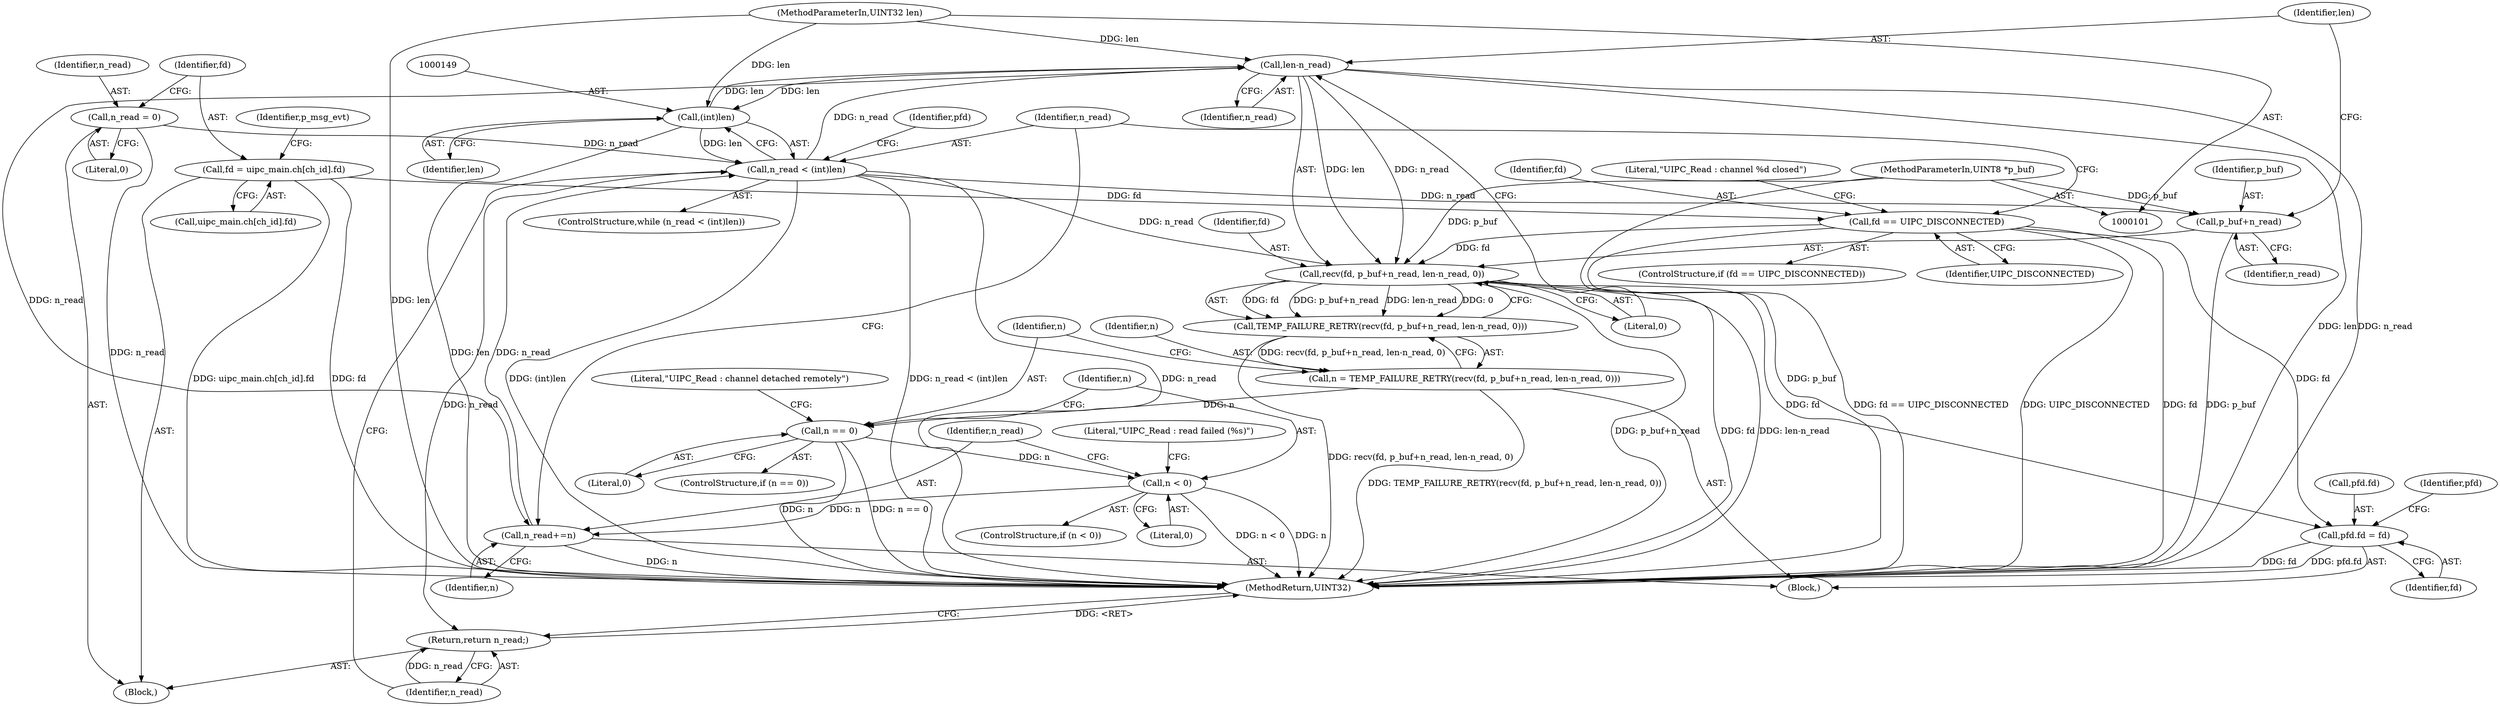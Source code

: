 digraph "0_Android_472271b153c5dc53c28beac55480a8d8434b2d5c_70@API" {
"1000215" [label="(Call,len-n_read)"];
"1000148" [label="(Call,(int)len)"];
"1000215" [label="(Call,len-n_read)"];
"1000105" [label="(MethodParameterIn,UINT32 len)"];
"1000146" [label="(Call,n_read < (int)len)"];
"1000109" [label="(Call,n_read = 0)"];
"1000243" [label="(Call,n_read+=n)"];
"1000233" [label="(Call,n < 0)"];
"1000220" [label="(Call,n == 0)"];
"1000207" [label="(Call,n = TEMP_FAILURE_RETRY(recv(fd, p_buf+n_read, len-n_read, 0)))"];
"1000209" [label="(Call,TEMP_FAILURE_RETRY(recv(fd, p_buf+n_read, len-n_read, 0)))"];
"1000210" [label="(Call,recv(fd, p_buf+n_read, len-n_read, 0))"];
"1000136" [label="(Call,fd == UIPC_DISCONNECTED)"];
"1000113" [label="(Call,fd = uipc_main.ch[ch_id].fd)"];
"1000104" [label="(MethodParameterIn,UINT8 *p_buf)"];
"1000152" [label="(Call,pfd.fd = fd)"];
"1000212" [label="(Call,p_buf+n_read)"];
"1000246" [label="(Return,return n_read;)"];
"1000153" [label="(Call,pfd.fd)"];
"1000238" [label="(Literal,\"UIPC_Read : read failed (%s)\")"];
"1000210" [label="(Call,recv(fd, p_buf+n_read, len-n_read, 0))"];
"1000146" [label="(Call,n_read < (int)len)"];
"1000148" [label="(Call,(int)len)"];
"1000233" [label="(Call,n < 0)"];
"1000159" [label="(Identifier,pfd)"];
"1000248" [label="(MethodReturn,UINT32)"];
"1000152" [label="(Call,pfd.fd = fd)"];
"1000244" [label="(Identifier,n_read)"];
"1000208" [label="(Identifier,n)"];
"1000216" [label="(Identifier,len)"];
"1000124" [label="(Identifier,p_msg_evt)"];
"1000114" [label="(Identifier,fd)"];
"1000209" [label="(Call,TEMP_FAILURE_RETRY(recv(fd, p_buf+n_read, len-n_read, 0)))"];
"1000104" [label="(MethodParameterIn,UINT8 *p_buf)"];
"1000232" [label="(ControlStructure,if (n < 0))"];
"1000212" [label="(Call,p_buf+n_read)"];
"1000145" [label="(ControlStructure,while (n_read < (int)len))"];
"1000222" [label="(Literal,0)"];
"1000111" [label="(Literal,0)"];
"1000225" [label="(Literal,\"UIPC_Read : channel detached remotely\")"];
"1000214" [label="(Identifier,n_read)"];
"1000218" [label="(Literal,0)"];
"1000215" [label="(Call,len-n_read)"];
"1000151" [label="(Block,)"];
"1000234" [label="(Identifier,n)"];
"1000156" [label="(Identifier,fd)"];
"1000135" [label="(ControlStructure,if (fd == UIPC_DISCONNECTED))"];
"1000136" [label="(Call,fd == UIPC_DISCONNECTED)"];
"1000150" [label="(Identifier,len)"];
"1000243" [label="(Call,n_read+=n)"];
"1000137" [label="(Identifier,fd)"];
"1000217" [label="(Identifier,n_read)"];
"1000247" [label="(Identifier,n_read)"];
"1000105" [label="(MethodParameterIn,UINT32 len)"];
"1000106" [label="(Block,)"];
"1000235" [label="(Literal,0)"];
"1000220" [label="(Call,n == 0)"];
"1000219" [label="(ControlStructure,if (n == 0))"];
"1000211" [label="(Identifier,fd)"];
"1000221" [label="(Identifier,n)"];
"1000141" [label="(Literal,\"UIPC_Read : channel %d closed\")"];
"1000245" [label="(Identifier,n)"];
"1000154" [label="(Identifier,pfd)"];
"1000246" [label="(Return,return n_read;)"];
"1000213" [label="(Identifier,p_buf)"];
"1000109" [label="(Call,n_read = 0)"];
"1000138" [label="(Identifier,UIPC_DISCONNECTED)"];
"1000147" [label="(Identifier,n_read)"];
"1000110" [label="(Identifier,n_read)"];
"1000115" [label="(Call,uipc_main.ch[ch_id].fd)"];
"1000113" [label="(Call,fd = uipc_main.ch[ch_id].fd)"];
"1000207" [label="(Call,n = TEMP_FAILURE_RETRY(recv(fd, p_buf+n_read, len-n_read, 0)))"];
"1000215" -> "1000210"  [label="AST: "];
"1000215" -> "1000217"  [label="CFG: "];
"1000216" -> "1000215"  [label="AST: "];
"1000217" -> "1000215"  [label="AST: "];
"1000218" -> "1000215"  [label="CFG: "];
"1000215" -> "1000248"  [label="DDG: len"];
"1000215" -> "1000248"  [label="DDG: n_read"];
"1000215" -> "1000148"  [label="DDG: len"];
"1000215" -> "1000210"  [label="DDG: len"];
"1000215" -> "1000210"  [label="DDG: n_read"];
"1000148" -> "1000215"  [label="DDG: len"];
"1000105" -> "1000215"  [label="DDG: len"];
"1000146" -> "1000215"  [label="DDG: n_read"];
"1000215" -> "1000243"  [label="DDG: n_read"];
"1000148" -> "1000146"  [label="AST: "];
"1000148" -> "1000150"  [label="CFG: "];
"1000149" -> "1000148"  [label="AST: "];
"1000150" -> "1000148"  [label="AST: "];
"1000146" -> "1000148"  [label="CFG: "];
"1000148" -> "1000248"  [label="DDG: len"];
"1000148" -> "1000146"  [label="DDG: len"];
"1000105" -> "1000148"  [label="DDG: len"];
"1000105" -> "1000101"  [label="AST: "];
"1000105" -> "1000248"  [label="DDG: len"];
"1000146" -> "1000145"  [label="AST: "];
"1000147" -> "1000146"  [label="AST: "];
"1000154" -> "1000146"  [label="CFG: "];
"1000247" -> "1000146"  [label="CFG: "];
"1000146" -> "1000248"  [label="DDG: (int)len"];
"1000146" -> "1000248"  [label="DDG: n_read < (int)len"];
"1000146" -> "1000248"  [label="DDG: n_read"];
"1000109" -> "1000146"  [label="DDG: n_read"];
"1000243" -> "1000146"  [label="DDG: n_read"];
"1000146" -> "1000210"  [label="DDG: n_read"];
"1000146" -> "1000212"  [label="DDG: n_read"];
"1000146" -> "1000246"  [label="DDG: n_read"];
"1000109" -> "1000106"  [label="AST: "];
"1000109" -> "1000111"  [label="CFG: "];
"1000110" -> "1000109"  [label="AST: "];
"1000111" -> "1000109"  [label="AST: "];
"1000114" -> "1000109"  [label="CFG: "];
"1000109" -> "1000248"  [label="DDG: n_read"];
"1000243" -> "1000151"  [label="AST: "];
"1000243" -> "1000245"  [label="CFG: "];
"1000244" -> "1000243"  [label="AST: "];
"1000245" -> "1000243"  [label="AST: "];
"1000147" -> "1000243"  [label="CFG: "];
"1000243" -> "1000248"  [label="DDG: n"];
"1000233" -> "1000243"  [label="DDG: n"];
"1000233" -> "1000232"  [label="AST: "];
"1000233" -> "1000235"  [label="CFG: "];
"1000234" -> "1000233"  [label="AST: "];
"1000235" -> "1000233"  [label="AST: "];
"1000238" -> "1000233"  [label="CFG: "];
"1000244" -> "1000233"  [label="CFG: "];
"1000233" -> "1000248"  [label="DDG: n < 0"];
"1000233" -> "1000248"  [label="DDG: n"];
"1000220" -> "1000233"  [label="DDG: n"];
"1000220" -> "1000219"  [label="AST: "];
"1000220" -> "1000222"  [label="CFG: "];
"1000221" -> "1000220"  [label="AST: "];
"1000222" -> "1000220"  [label="AST: "];
"1000225" -> "1000220"  [label="CFG: "];
"1000234" -> "1000220"  [label="CFG: "];
"1000220" -> "1000248"  [label="DDG: n"];
"1000220" -> "1000248"  [label="DDG: n == 0"];
"1000207" -> "1000220"  [label="DDG: n"];
"1000207" -> "1000151"  [label="AST: "];
"1000207" -> "1000209"  [label="CFG: "];
"1000208" -> "1000207"  [label="AST: "];
"1000209" -> "1000207"  [label="AST: "];
"1000221" -> "1000207"  [label="CFG: "];
"1000207" -> "1000248"  [label="DDG: TEMP_FAILURE_RETRY(recv(fd, p_buf+n_read, len-n_read, 0))"];
"1000209" -> "1000207"  [label="DDG: recv(fd, p_buf+n_read, len-n_read, 0)"];
"1000209" -> "1000210"  [label="CFG: "];
"1000210" -> "1000209"  [label="AST: "];
"1000209" -> "1000248"  [label="DDG: recv(fd, p_buf+n_read, len-n_read, 0)"];
"1000210" -> "1000209"  [label="DDG: fd"];
"1000210" -> "1000209"  [label="DDG: p_buf+n_read"];
"1000210" -> "1000209"  [label="DDG: len-n_read"];
"1000210" -> "1000209"  [label="DDG: 0"];
"1000210" -> "1000218"  [label="CFG: "];
"1000211" -> "1000210"  [label="AST: "];
"1000212" -> "1000210"  [label="AST: "];
"1000218" -> "1000210"  [label="AST: "];
"1000210" -> "1000248"  [label="DDG: p_buf+n_read"];
"1000210" -> "1000248"  [label="DDG: fd"];
"1000210" -> "1000248"  [label="DDG: len-n_read"];
"1000210" -> "1000152"  [label="DDG: fd"];
"1000136" -> "1000210"  [label="DDG: fd"];
"1000104" -> "1000210"  [label="DDG: p_buf"];
"1000136" -> "1000135"  [label="AST: "];
"1000136" -> "1000138"  [label="CFG: "];
"1000137" -> "1000136"  [label="AST: "];
"1000138" -> "1000136"  [label="AST: "];
"1000141" -> "1000136"  [label="CFG: "];
"1000147" -> "1000136"  [label="CFG: "];
"1000136" -> "1000248"  [label="DDG: fd == UIPC_DISCONNECTED"];
"1000136" -> "1000248"  [label="DDG: UIPC_DISCONNECTED"];
"1000136" -> "1000248"  [label="DDG: fd"];
"1000113" -> "1000136"  [label="DDG: fd"];
"1000136" -> "1000152"  [label="DDG: fd"];
"1000113" -> "1000106"  [label="AST: "];
"1000113" -> "1000115"  [label="CFG: "];
"1000114" -> "1000113"  [label="AST: "];
"1000115" -> "1000113"  [label="AST: "];
"1000124" -> "1000113"  [label="CFG: "];
"1000113" -> "1000248"  [label="DDG: fd"];
"1000113" -> "1000248"  [label="DDG: uipc_main.ch[ch_id].fd"];
"1000104" -> "1000101"  [label="AST: "];
"1000104" -> "1000248"  [label="DDG: p_buf"];
"1000104" -> "1000212"  [label="DDG: p_buf"];
"1000152" -> "1000151"  [label="AST: "];
"1000152" -> "1000156"  [label="CFG: "];
"1000153" -> "1000152"  [label="AST: "];
"1000156" -> "1000152"  [label="AST: "];
"1000159" -> "1000152"  [label="CFG: "];
"1000152" -> "1000248"  [label="DDG: pfd.fd"];
"1000152" -> "1000248"  [label="DDG: fd"];
"1000212" -> "1000214"  [label="CFG: "];
"1000213" -> "1000212"  [label="AST: "];
"1000214" -> "1000212"  [label="AST: "];
"1000216" -> "1000212"  [label="CFG: "];
"1000212" -> "1000248"  [label="DDG: p_buf"];
"1000246" -> "1000106"  [label="AST: "];
"1000246" -> "1000247"  [label="CFG: "];
"1000247" -> "1000246"  [label="AST: "];
"1000248" -> "1000246"  [label="CFG: "];
"1000246" -> "1000248"  [label="DDG: <RET>"];
"1000247" -> "1000246"  [label="DDG: n_read"];
}
